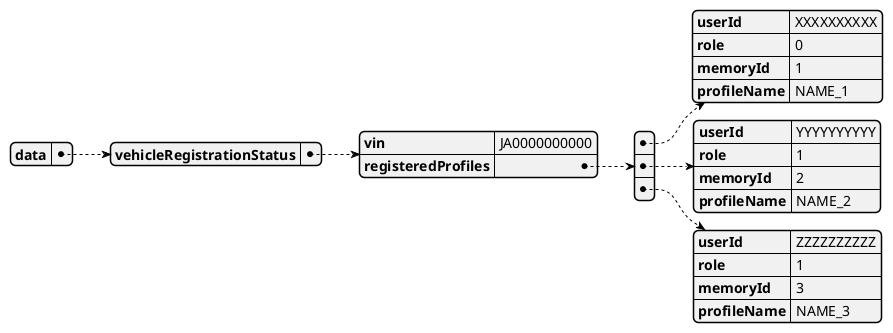 @startjson
 {
        "data": {
            "vehicleRegistrationStatus": {
                "vin": "JA0000000000",
                "registeredProfiles": [
                    {
                        "userId": "XXXXXXXXXX",
                        "role": 0,
                        "memoryId": 1,
                        "profileName": "NAME_1"
                    },
                    {
                        "userId": "YYYYYYYYYY",
                        "role": 1,
                        "memoryId": 2,
                        "profileName": "NAME_2"
                    },
                    {
                        "userId": "ZZZZZZZZZZ",
                        "role": 1,
                        "memoryId": 3,
                        "profileName": "NAME_3"
                    }
                ]
            }
        }
    }
@endjson

